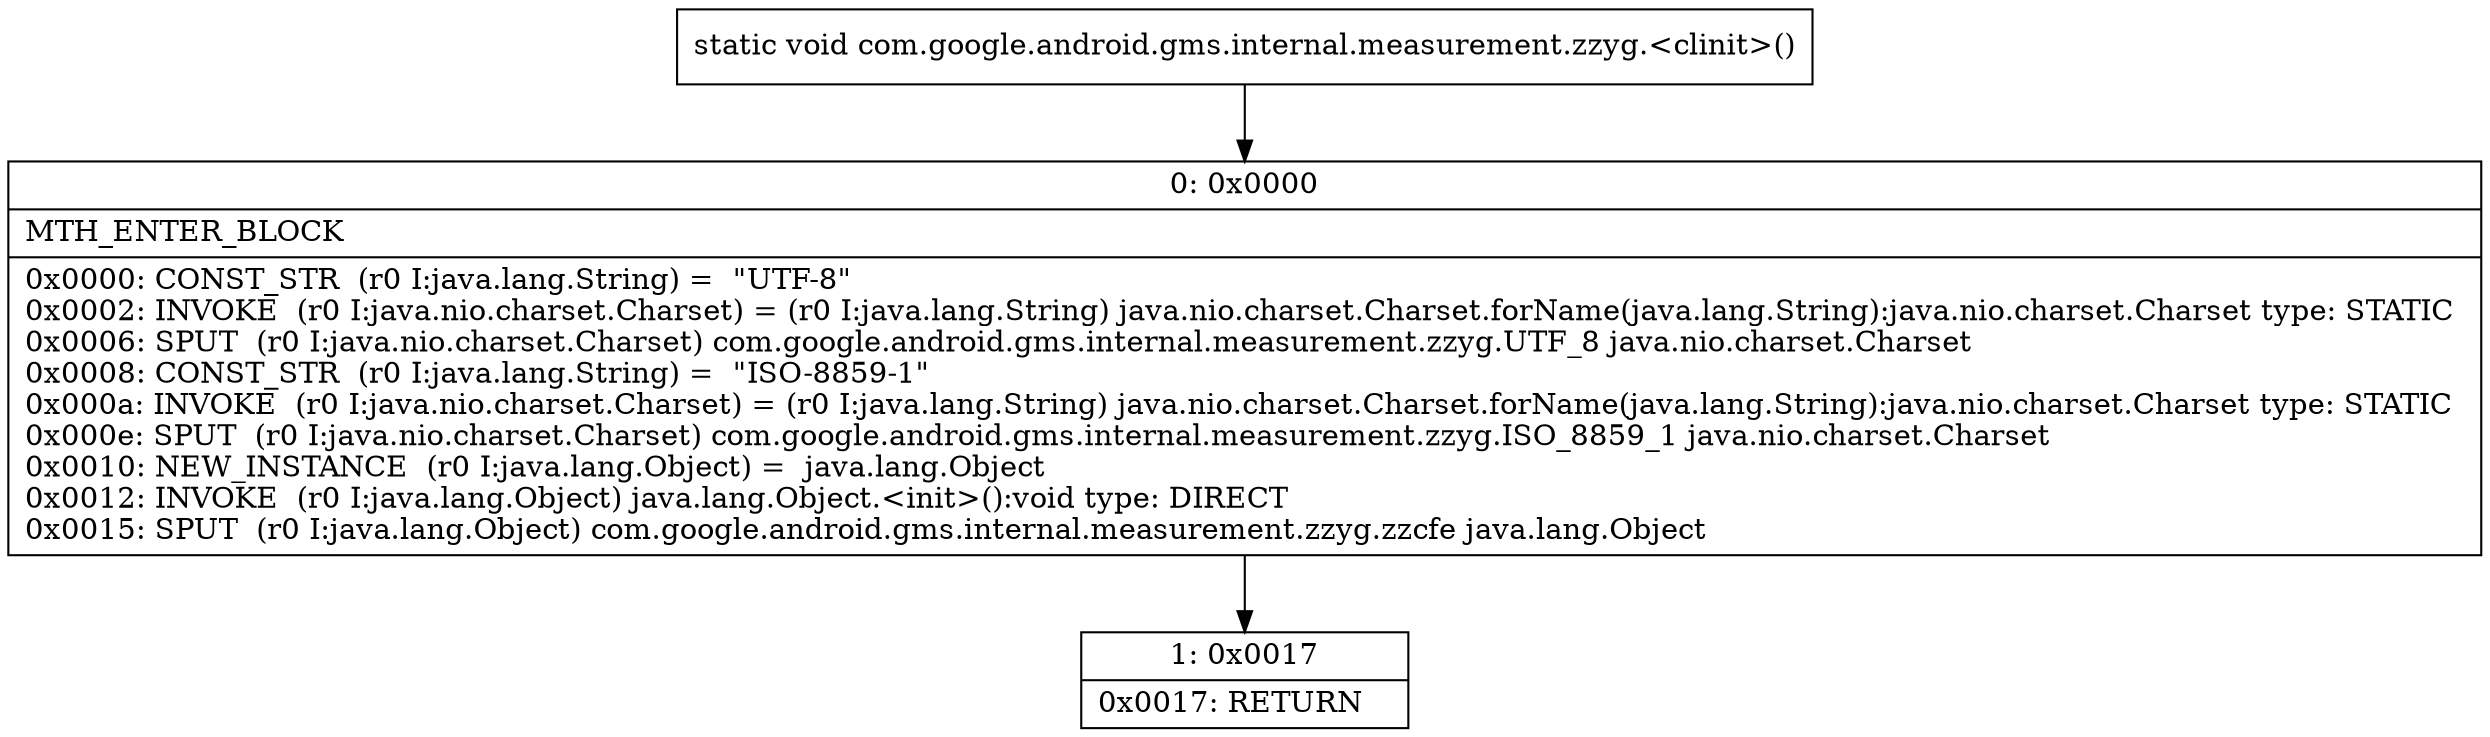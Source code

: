 digraph "CFG forcom.google.android.gms.internal.measurement.zzyg.\<clinit\>()V" {
Node_0 [shape=record,label="{0\:\ 0x0000|MTH_ENTER_BLOCK\l|0x0000: CONST_STR  (r0 I:java.lang.String) =  \"UTF\-8\" \l0x0002: INVOKE  (r0 I:java.nio.charset.Charset) = (r0 I:java.lang.String) java.nio.charset.Charset.forName(java.lang.String):java.nio.charset.Charset type: STATIC \l0x0006: SPUT  (r0 I:java.nio.charset.Charset) com.google.android.gms.internal.measurement.zzyg.UTF_8 java.nio.charset.Charset \l0x0008: CONST_STR  (r0 I:java.lang.String) =  \"ISO\-8859\-1\" \l0x000a: INVOKE  (r0 I:java.nio.charset.Charset) = (r0 I:java.lang.String) java.nio.charset.Charset.forName(java.lang.String):java.nio.charset.Charset type: STATIC \l0x000e: SPUT  (r0 I:java.nio.charset.Charset) com.google.android.gms.internal.measurement.zzyg.ISO_8859_1 java.nio.charset.Charset \l0x0010: NEW_INSTANCE  (r0 I:java.lang.Object) =  java.lang.Object \l0x0012: INVOKE  (r0 I:java.lang.Object) java.lang.Object.\<init\>():void type: DIRECT \l0x0015: SPUT  (r0 I:java.lang.Object) com.google.android.gms.internal.measurement.zzyg.zzcfe java.lang.Object \l}"];
Node_1 [shape=record,label="{1\:\ 0x0017|0x0017: RETURN   \l}"];
MethodNode[shape=record,label="{static void com.google.android.gms.internal.measurement.zzyg.\<clinit\>() }"];
MethodNode -> Node_0;
Node_0 -> Node_1;
}

